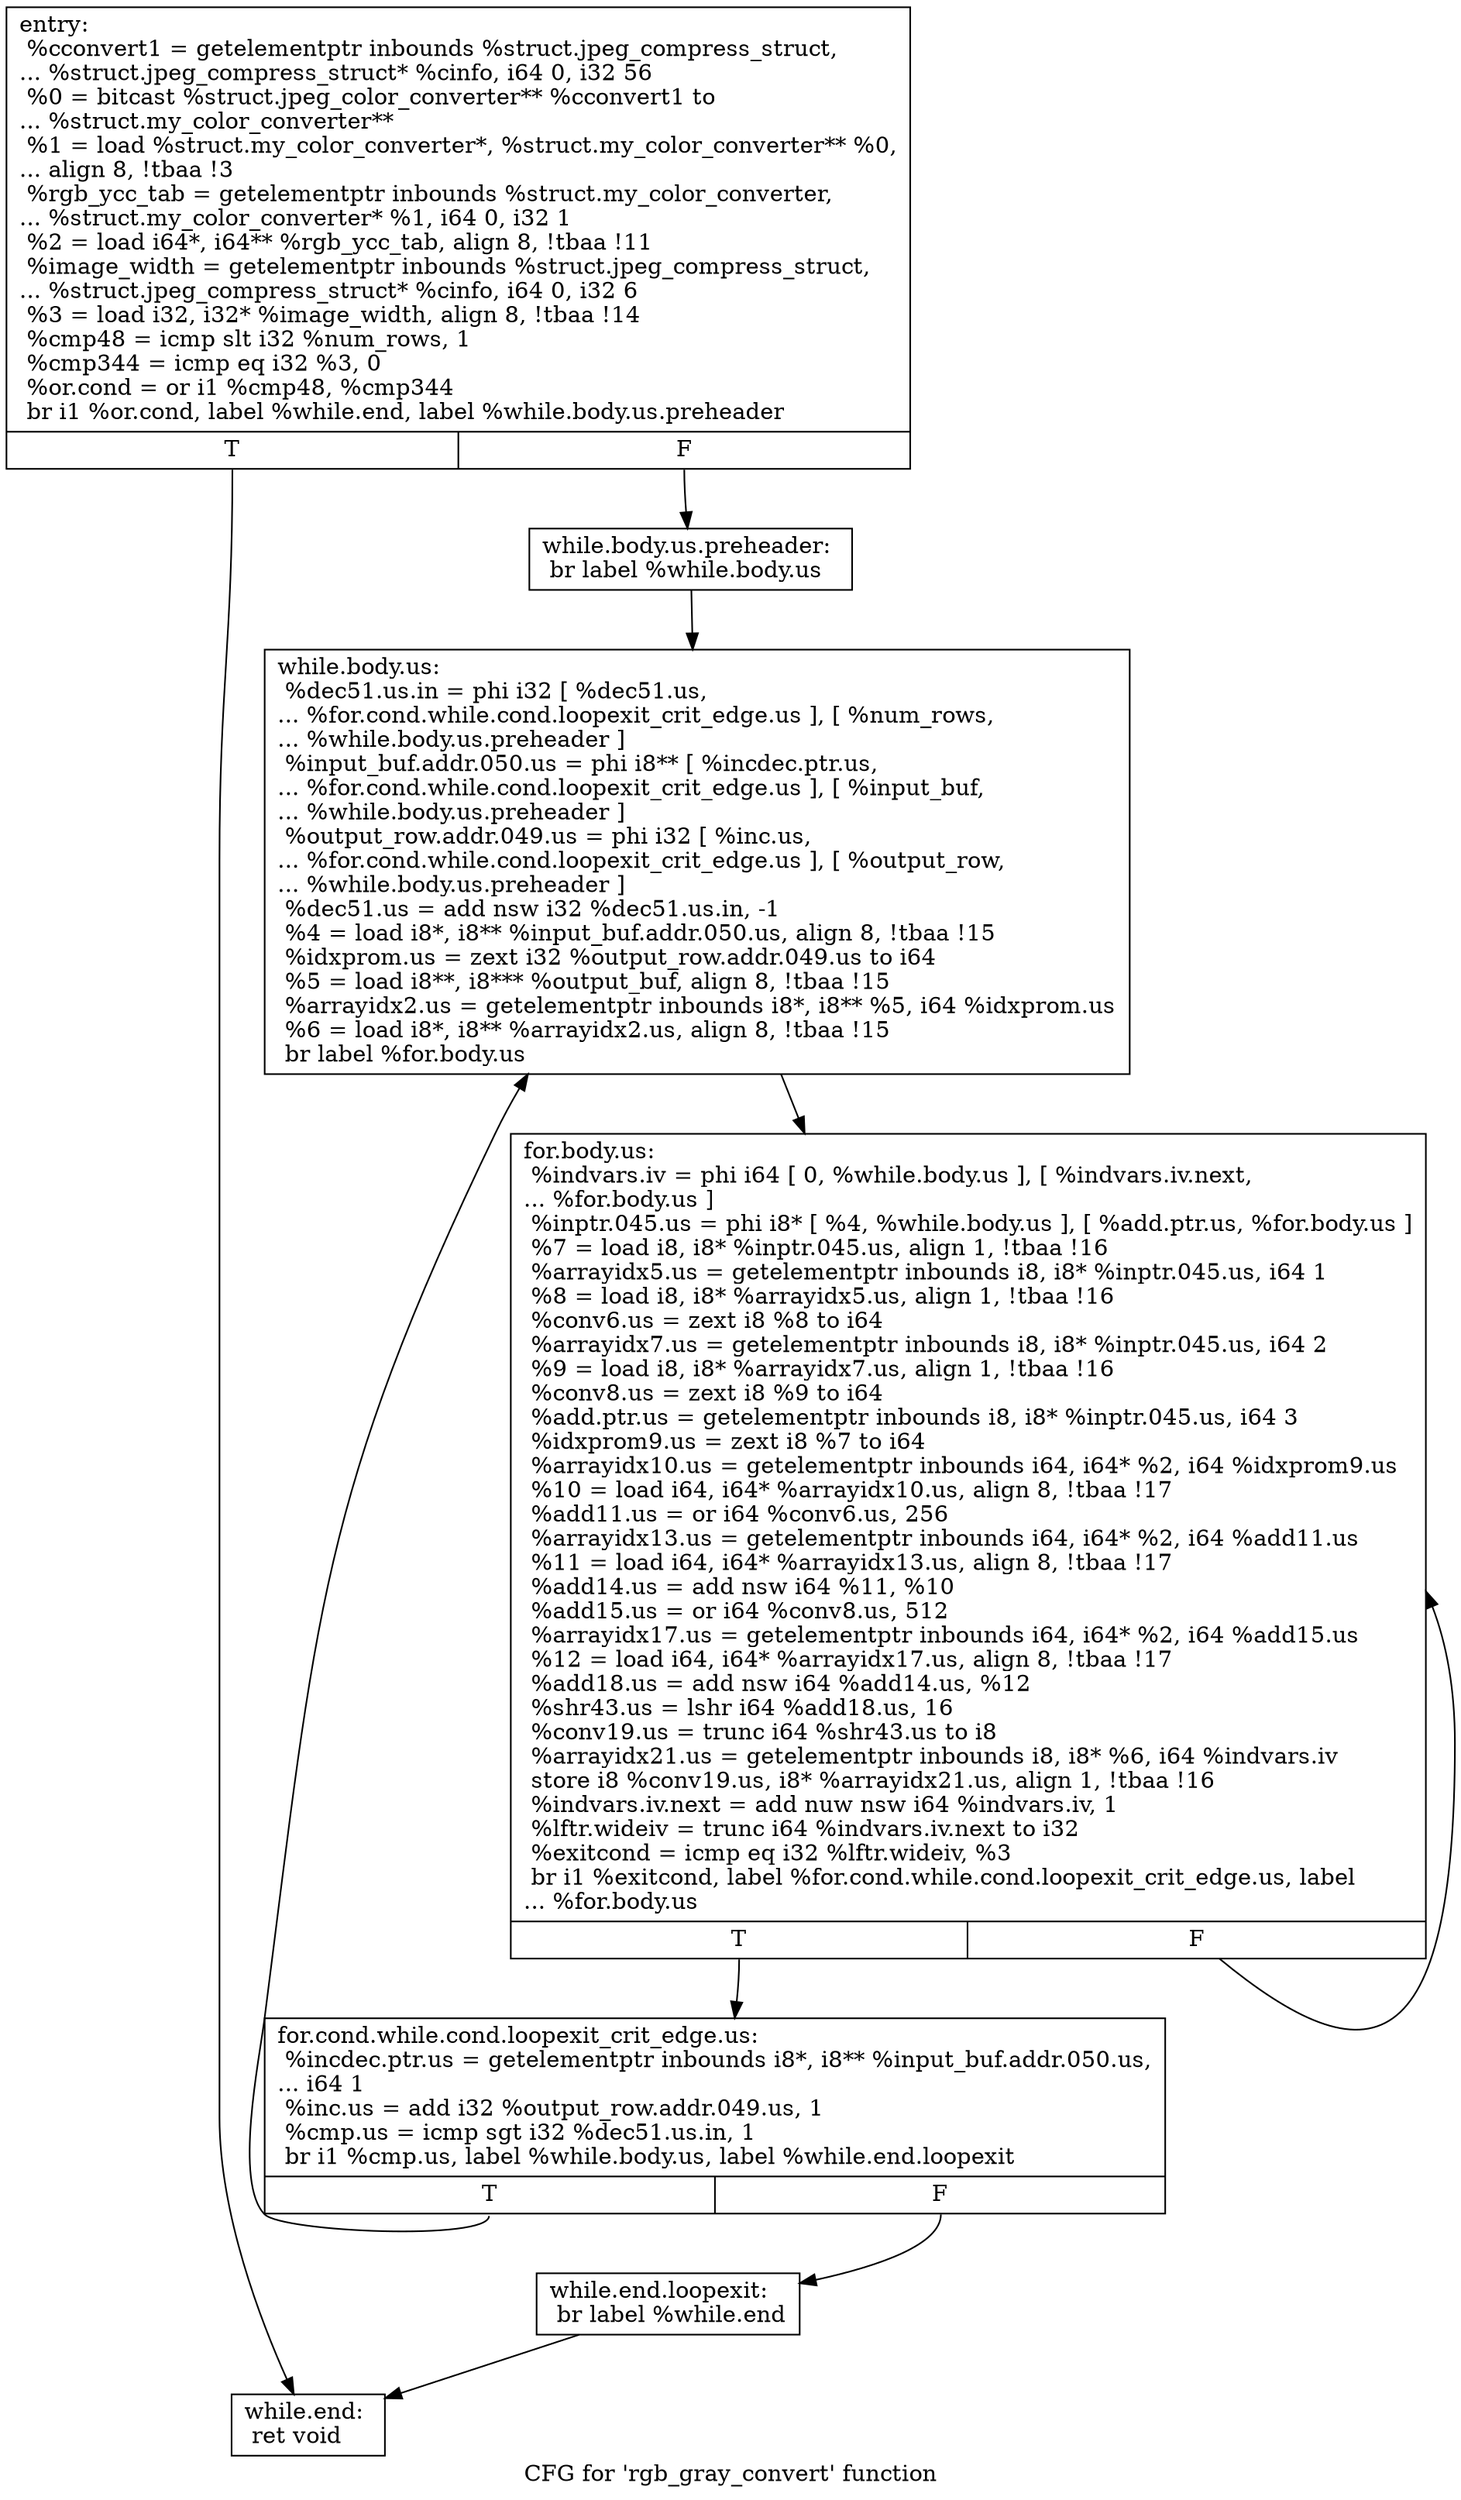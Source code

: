 digraph "CFG for 'rgb_gray_convert' function" {
	label="CFG for 'rgb_gray_convert' function";

	Node0x59445c0 [shape=record,label="{entry:\l  %cconvert1 = getelementptr inbounds %struct.jpeg_compress_struct,\l... %struct.jpeg_compress_struct* %cinfo, i64 0, i32 56\l  %0 = bitcast %struct.jpeg_color_converter** %cconvert1 to\l... %struct.my_color_converter**\l  %1 = load %struct.my_color_converter*, %struct.my_color_converter** %0,\l... align 8, !tbaa !3\l  %rgb_ycc_tab = getelementptr inbounds %struct.my_color_converter,\l... %struct.my_color_converter* %1, i64 0, i32 1\l  %2 = load i64*, i64** %rgb_ycc_tab, align 8, !tbaa !11\l  %image_width = getelementptr inbounds %struct.jpeg_compress_struct,\l... %struct.jpeg_compress_struct* %cinfo, i64 0, i32 6\l  %3 = load i32, i32* %image_width, align 8, !tbaa !14\l  %cmp48 = icmp slt i32 %num_rows, 1\l  %cmp344 = icmp eq i32 %3, 0\l  %or.cond = or i1 %cmp48, %cmp344\l  br i1 %or.cond, label %while.end, label %while.body.us.preheader\l|{<s0>T|<s1>F}}"];
	Node0x59445c0:s0 -> Node0x59599c0;
	Node0x59445c0:s1 -> Node0x59587d0;
	Node0x59587d0 [shape=record,label="{while.body.us.preheader:                          \l  br label %while.body.us\l}"];
	Node0x59587d0 -> Node0x5959d20;
	Node0x5959d20 [shape=record,label="{while.body.us:                                    \l  %dec51.us.in = phi i32 [ %dec51.us,\l... %for.cond.while.cond.loopexit_crit_edge.us ], [ %num_rows,\l... %while.body.us.preheader ]\l  %input_buf.addr.050.us = phi i8** [ %incdec.ptr.us,\l... %for.cond.while.cond.loopexit_crit_edge.us ], [ %input_buf,\l... %while.body.us.preheader ]\l  %output_row.addr.049.us = phi i32 [ %inc.us,\l... %for.cond.while.cond.loopexit_crit_edge.us ], [ %output_row,\l... %while.body.us.preheader ]\l  %dec51.us = add nsw i32 %dec51.us.in, -1\l  %4 = load i8*, i8** %input_buf.addr.050.us, align 8, !tbaa !15\l  %idxprom.us = zext i32 %output_row.addr.049.us to i64\l  %5 = load i8**, i8*** %output_buf, align 8, !tbaa !15\l  %arrayidx2.us = getelementptr inbounds i8*, i8** %5, i64 %idxprom.us\l  %6 = load i8*, i8** %arrayidx2.us, align 8, !tbaa !15\l  br label %for.body.us\l}"];
	Node0x5959d20 -> Node0x595a6b0;
	Node0x595a6b0 [shape=record,label="{for.body.us:                                      \l  %indvars.iv = phi i64 [ 0, %while.body.us ], [ %indvars.iv.next,\l... %for.body.us ]\l  %inptr.045.us = phi i8* [ %4, %while.body.us ], [ %add.ptr.us, %for.body.us ]\l  %7 = load i8, i8* %inptr.045.us, align 1, !tbaa !16\l  %arrayidx5.us = getelementptr inbounds i8, i8* %inptr.045.us, i64 1\l  %8 = load i8, i8* %arrayidx5.us, align 1, !tbaa !16\l  %conv6.us = zext i8 %8 to i64\l  %arrayidx7.us = getelementptr inbounds i8, i8* %inptr.045.us, i64 2\l  %9 = load i8, i8* %arrayidx7.us, align 1, !tbaa !16\l  %conv8.us = zext i8 %9 to i64\l  %add.ptr.us = getelementptr inbounds i8, i8* %inptr.045.us, i64 3\l  %idxprom9.us = zext i8 %7 to i64\l  %arrayidx10.us = getelementptr inbounds i64, i64* %2, i64 %idxprom9.us\l  %10 = load i64, i64* %arrayidx10.us, align 8, !tbaa !17\l  %add11.us = or i64 %conv6.us, 256\l  %arrayidx13.us = getelementptr inbounds i64, i64* %2, i64 %add11.us\l  %11 = load i64, i64* %arrayidx13.us, align 8, !tbaa !17\l  %add14.us = add nsw i64 %11, %10\l  %add15.us = or i64 %conv8.us, 512\l  %arrayidx17.us = getelementptr inbounds i64, i64* %2, i64 %add15.us\l  %12 = load i64, i64* %arrayidx17.us, align 8, !tbaa !17\l  %add18.us = add nsw i64 %add14.us, %12\l  %shr43.us = lshr i64 %add18.us, 16\l  %conv19.us = trunc i64 %shr43.us to i8\l  %arrayidx21.us = getelementptr inbounds i8, i8* %6, i64 %indvars.iv\l  store i8 %conv19.us, i8* %arrayidx21.us, align 1, !tbaa !16\l  %indvars.iv.next = add nuw nsw i64 %indvars.iv, 1\l  %lftr.wideiv = trunc i64 %indvars.iv.next to i32\l  %exitcond = icmp eq i32 %lftr.wideiv, %3\l  br i1 %exitcond, label %for.cond.while.cond.loopexit_crit_edge.us, label\l... %for.body.us\l|{<s0>T|<s1>F}}"];
	Node0x595a6b0:s0 -> Node0x5959e80;
	Node0x595a6b0:s1 -> Node0x595a6b0;
	Node0x5959e80 [shape=record,label="{for.cond.while.cond.loopexit_crit_edge.us:        \l  %incdec.ptr.us = getelementptr inbounds i8*, i8** %input_buf.addr.050.us,\l... i64 1\l  %inc.us = add i32 %output_row.addr.049.us, 1\l  %cmp.us = icmp sgt i32 %dec51.us.in, 1\l  br i1 %cmp.us, label %while.body.us, label %while.end.loopexit\l|{<s0>T|<s1>F}}"];
	Node0x5959e80:s0 -> Node0x5959d20;
	Node0x5959e80:s1 -> Node0x595a4b0;
	Node0x595a4b0 [shape=record,label="{while.end.loopexit:                               \l  br label %while.end\l}"];
	Node0x595a4b0 -> Node0x59599c0;
	Node0x59599c0 [shape=record,label="{while.end:                                        \l  ret void\l}"];
}
